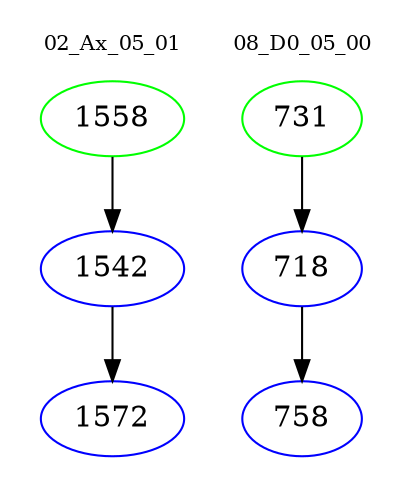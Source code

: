 digraph{
subgraph cluster_0 {
color = white
label = "02_Ax_05_01";
fontsize=10;
T0_1558 [label="1558", color="green"]
T0_1558 -> T0_1542 [color="black"]
T0_1542 [label="1542", color="blue"]
T0_1542 -> T0_1572 [color="black"]
T0_1572 [label="1572", color="blue"]
}
subgraph cluster_1 {
color = white
label = "08_D0_05_00";
fontsize=10;
T1_731 [label="731", color="green"]
T1_731 -> T1_718 [color="black"]
T1_718 [label="718", color="blue"]
T1_718 -> T1_758 [color="black"]
T1_758 [label="758", color="blue"]
}
}
